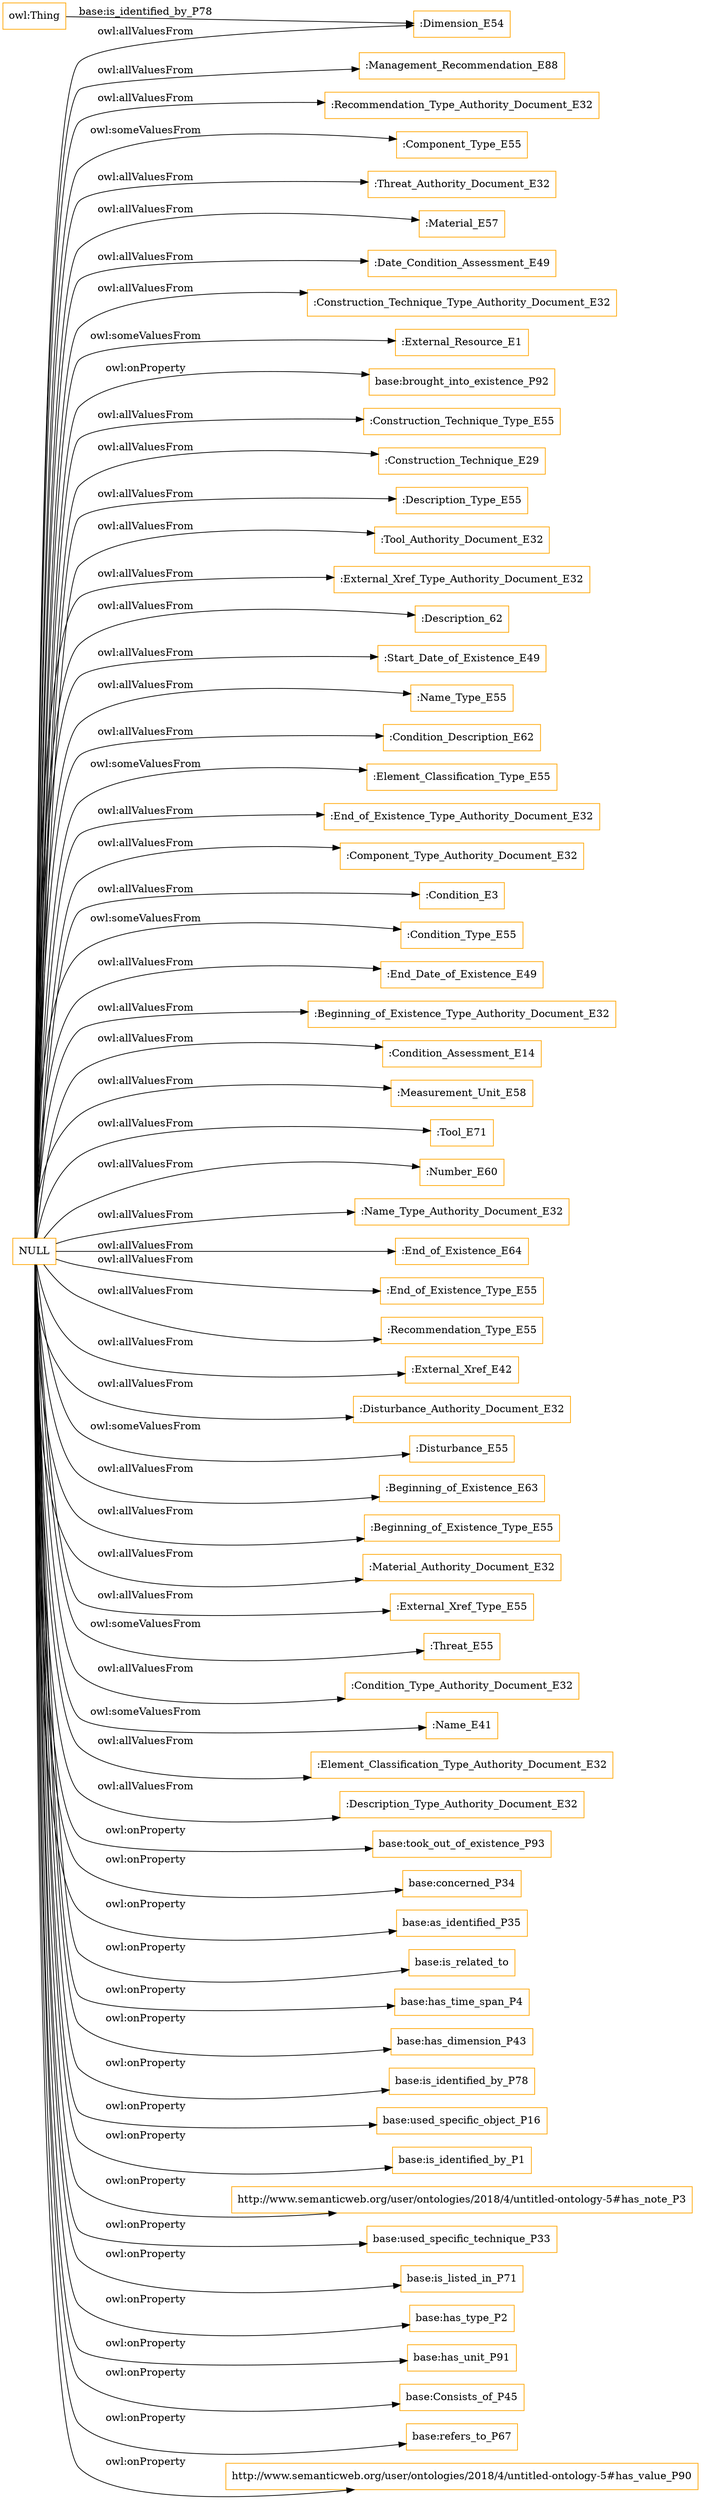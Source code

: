 digraph ar2dtool_diagram { 
rankdir=LR;
size="1501"
node [shape = rectangle, color="orange"]; ":Management_Recommendation_E88" ":Recommendation_Type_Authority_Document_E32" ":Component_Type_E55" ":Threat_Authority_Document_E32" ":Material_E57" ":Date_Condition_Assessment_E49" ":Construction_Technique_Type_Authority_Document_E32" ":External_Resource_E1" ":Dimension_E54" ":Construction_Technique_Type_E55" ":Construction_Technique_E29" ":Description_Type_E55" ":Tool_Authority_Document_E32" ":External_Xref_Type_Authority_Document_E32" ":Description_62" ":Start_Date_of_Existence_E49" ":Name_Type_E55" ":Condition_Description_E62" ":Element_Classification_Type_E55" ":End_of_Existence_Type_Authority_Document_E32" ":Component_Type_Authority_Document_E32" ":Condition_E3" ":Condition_Type_E55" ":End_Date_of_Existence_E49" ":Beginning_of_Existence_Type_Authority_Document_E32" ":Condition_Assessment_E14" ":Measurement_Unit_E58" ":Tool_E71" ":Number_E60" ":Name_Type_Authority_Document_E32" ":End_of_Existence_E64" ":End_of_Existence_Type_E55" ":Recommendation_Type_E55" ":External_Xref_E42" ":Disturbance_Authority_Document_E32" ":Disturbance_E55" ":Beginning_of_Existence_E63" ":Beginning_of_Existence_Type_E55" ":Material_Authority_Document_E32" ":External_Xref_Type_E55" ":Threat_E55" ":Condition_Type_Authority_Document_E32" ":Name_E41" ":Element_Classification_Type_Authority_Document_E32" ":Description_Type_Authority_Document_E32" ; /*classes style*/
	"NULL" -> ":Tool_E71" [ label = "owl:allValuesFrom" ];
	"NULL" -> "base:took_out_of_existence_P93" [ label = "owl:onProperty" ];
	"NULL" -> "base:concerned_P34" [ label = "owl:onProperty" ];
	"NULL" -> "base:as_identified_P35" [ label = "owl:onProperty" ];
	"NULL" -> ":Recommendation_Type_Authority_Document_E32" [ label = "owl:allValuesFrom" ];
	"NULL" -> "base:is_related_to" [ label = "owl:onProperty" ];
	"NULL" -> "base:has_time_span_P4" [ label = "owl:onProperty" ];
	"NULL" -> ":Threat_E55" [ label = "owl:someValuesFrom" ];
	"NULL" -> ":Dimension_E54" [ label = "owl:allValuesFrom" ];
	"NULL" -> "base:has_dimension_P43" [ label = "owl:onProperty" ];
	"NULL" -> "base:is_identified_by_P78" [ label = "owl:onProperty" ];
	"NULL" -> ":External_Xref_Type_E55" [ label = "owl:allValuesFrom" ];
	"NULL" -> ":Component_Type_Authority_Document_E32" [ label = "owl:allValuesFrom" ];
	"NULL" -> ":Beginning_of_Existence_Type_E55" [ label = "owl:allValuesFrom" ];
	"NULL" -> ":External_Resource_E1" [ label = "owl:someValuesFrom" ];
	"NULL" -> ":Beginning_of_Existence_E63" [ label = "owl:allValuesFrom" ];
	"NULL" -> ":Number_E60" [ label = "owl:allValuesFrom" ];
	"NULL" -> ":End_of_Existence_Type_E55" [ label = "owl:allValuesFrom" ];
	"NULL" -> ":Threat_Authority_Document_E32" [ label = "owl:allValuesFrom" ];
	"NULL" -> "base:used_specific_object_P16" [ label = "owl:onProperty" ];
	"NULL" -> "base:is_identified_by_P1" [ label = "owl:onProperty" ];
	"NULL" -> ":Material_E57" [ label = "owl:allValuesFrom" ];
	"NULL" -> ":Recommendation_Type_E55" [ label = "owl:allValuesFrom" ];
	"NULL" -> "http://www.semanticweb.org/user/ontologies/2018/4/untitled-ontology-5#has_note_P3" [ label = "owl:onProperty" ];
	"NULL" -> ":Condition_Description_E62" [ label = "owl:allValuesFrom" ];
	"NULL" -> "base:used_specific_technique_P33" [ label = "owl:onProperty" ];
	"NULL" -> "base:is_listed_in_P71" [ label = "owl:onProperty" ];
	"NULL" -> ":Disturbance_E55" [ label = "owl:someValuesFrom" ];
	"NULL" -> ":Measurement_Unit_E58" [ label = "owl:allValuesFrom" ];
	"NULL" -> ":Description_62" [ label = "owl:allValuesFrom" ];
	"NULL" -> ":Construction_Technique_Type_E55" [ label = "owl:allValuesFrom" ];
	"NULL" -> ":Material_Authority_Document_E32" [ label = "owl:allValuesFrom" ];
	"NULL" -> ":Construction_Technique_E29" [ label = "owl:allValuesFrom" ];
	"NULL" -> "base:has_type_P2" [ label = "owl:onProperty" ];
	"NULL" -> ":Name_Type_Authority_Document_E32" [ label = "owl:allValuesFrom" ];
	"NULL" -> ":Element_Classification_Type_E55" [ label = "owl:someValuesFrom" ];
	"NULL" -> "base:has_unit_P91" [ label = "owl:onProperty" ];
	"NULL" -> ":Element_Classification_Type_Authority_Document_E32" [ label = "owl:allValuesFrom" ];
	"NULL" -> ":End_Date_of_Existence_E49" [ label = "owl:allValuesFrom" ];
	"NULL" -> ":End_of_Existence_E64" [ label = "owl:allValuesFrom" ];
	"NULL" -> ":Management_Recommendation_E88" [ label = "owl:allValuesFrom" ];
	"NULL" -> ":Condition_Assessment_E14" [ label = "owl:allValuesFrom" ];
	"NULL" -> ":Beginning_of_Existence_Type_Authority_Document_E32" [ label = "owl:allValuesFrom" ];
	"NULL" -> ":Condition_E3" [ label = "owl:allValuesFrom" ];
	"NULL" -> ":Description_Type_Authority_Document_E32" [ label = "owl:allValuesFrom" ];
	"NULL" -> ":External_Xref_Type_Authority_Document_E32" [ label = "owl:allValuesFrom" ];
	"NULL" -> ":Date_Condition_Assessment_E49" [ label = "owl:allValuesFrom" ];
	"NULL" -> ":Start_Date_of_Existence_E49" [ label = "owl:allValuesFrom" ];
	"NULL" -> ":Condition_Type_E55" [ label = "owl:someValuesFrom" ];
	"NULL" -> "base:Consists_of_P45" [ label = "owl:onProperty" ];
	"NULL" -> ":Condition_Type_Authority_Document_E32" [ label = "owl:allValuesFrom" ];
	"NULL" -> "base:refers_to_P67" [ label = "owl:onProperty" ];
	"NULL" -> ":End_of_Existence_Type_Authority_Document_E32" [ label = "owl:allValuesFrom" ];
	"NULL" -> ":Component_Type_E55" [ label = "owl:someValuesFrom" ];
	"NULL" -> ":Construction_Technique_Type_Authority_Document_E32" [ label = "owl:allValuesFrom" ];
	"NULL" -> ":Name_E41" [ label = "owl:someValuesFrom" ];
	"NULL" -> ":Name_Type_E55" [ label = "owl:allValuesFrom" ];
	"NULL" -> "http://www.semanticweb.org/user/ontologies/2018/4/untitled-ontology-5#has_value_P90" [ label = "owl:onProperty" ];
	"NULL" -> ":Description_Type_E55" [ label = "owl:allValuesFrom" ];
	"NULL" -> ":Disturbance_Authority_Document_E32" [ label = "owl:allValuesFrom" ];
	"NULL" -> "base:brought_into_existence_P92" [ label = "owl:onProperty" ];
	"NULL" -> ":Tool_Authority_Document_E32" [ label = "owl:allValuesFrom" ];
	"NULL" -> ":External_Xref_E42" [ label = "owl:allValuesFrom" ];
	"owl:Thing" -> ":Dimension_E54" [ label = "base:is_identified_by_P78" ];

}
